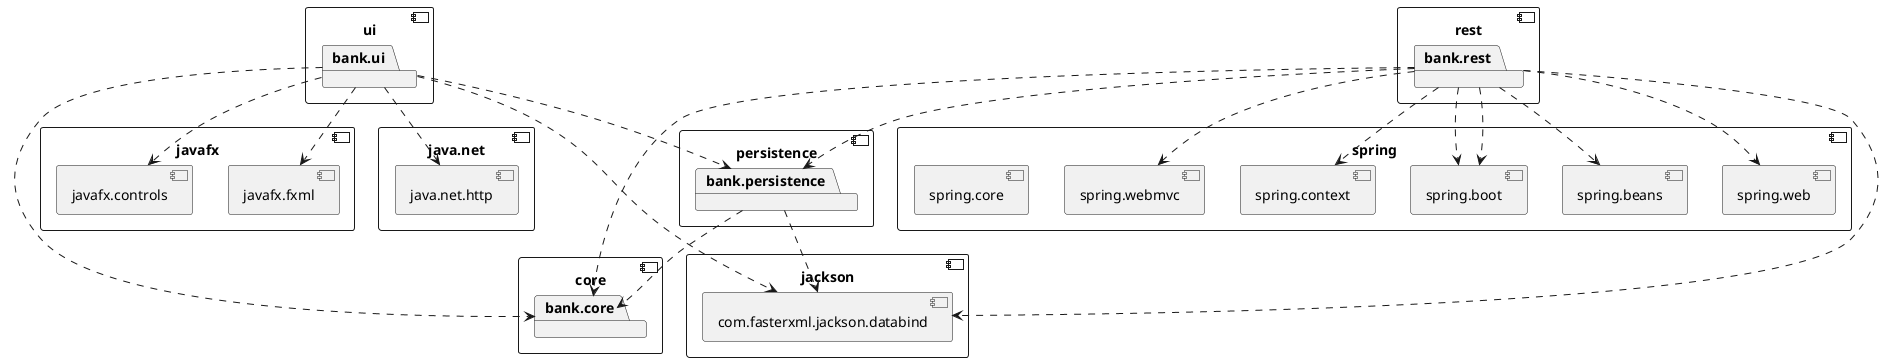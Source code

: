 @startuml architecture

component core {
	package bank.core
}

component persistence {
	package bank.persistence
}

component jackson {
    component com.fasterxml.jackson.databind
}

bank.persistence ..> com.fasterxml.jackson.databind
bank.persistence ..> bank.core

component ui {
	package bank.ui
}

component javafx {
	component javafx.fxml
    component javafx.controls
}

component java.net {
	component java.net.http
}

bank.ui ..> bank.core
bank.ui ..> bank.persistence
bank.ui ..> javafx.fxml
bank.ui ..> javafx.controls
bank.ui ..> com.fasterxml.jackson.databind
bank.ui ..> java.net.http

component rest {
	package bank.rest
}

component spring {
  component spring.web
  component spring.beans
  component spring.boot
  component spring.context
  component spring.webmvc
  component spring.core
}

bank.rest ..> bank.core
bank.rest ..> bank.persistence
bank.rest ..> com.fasterxml.jackson.databind
bank.rest ..> spring.web
bank.rest ..> spring.beans
bank.rest ..> spring.boot
bank.rest ..> spring.context
bank.rest ..> spring.boot
bank.rest ..> spring.webmvc

@enduml
